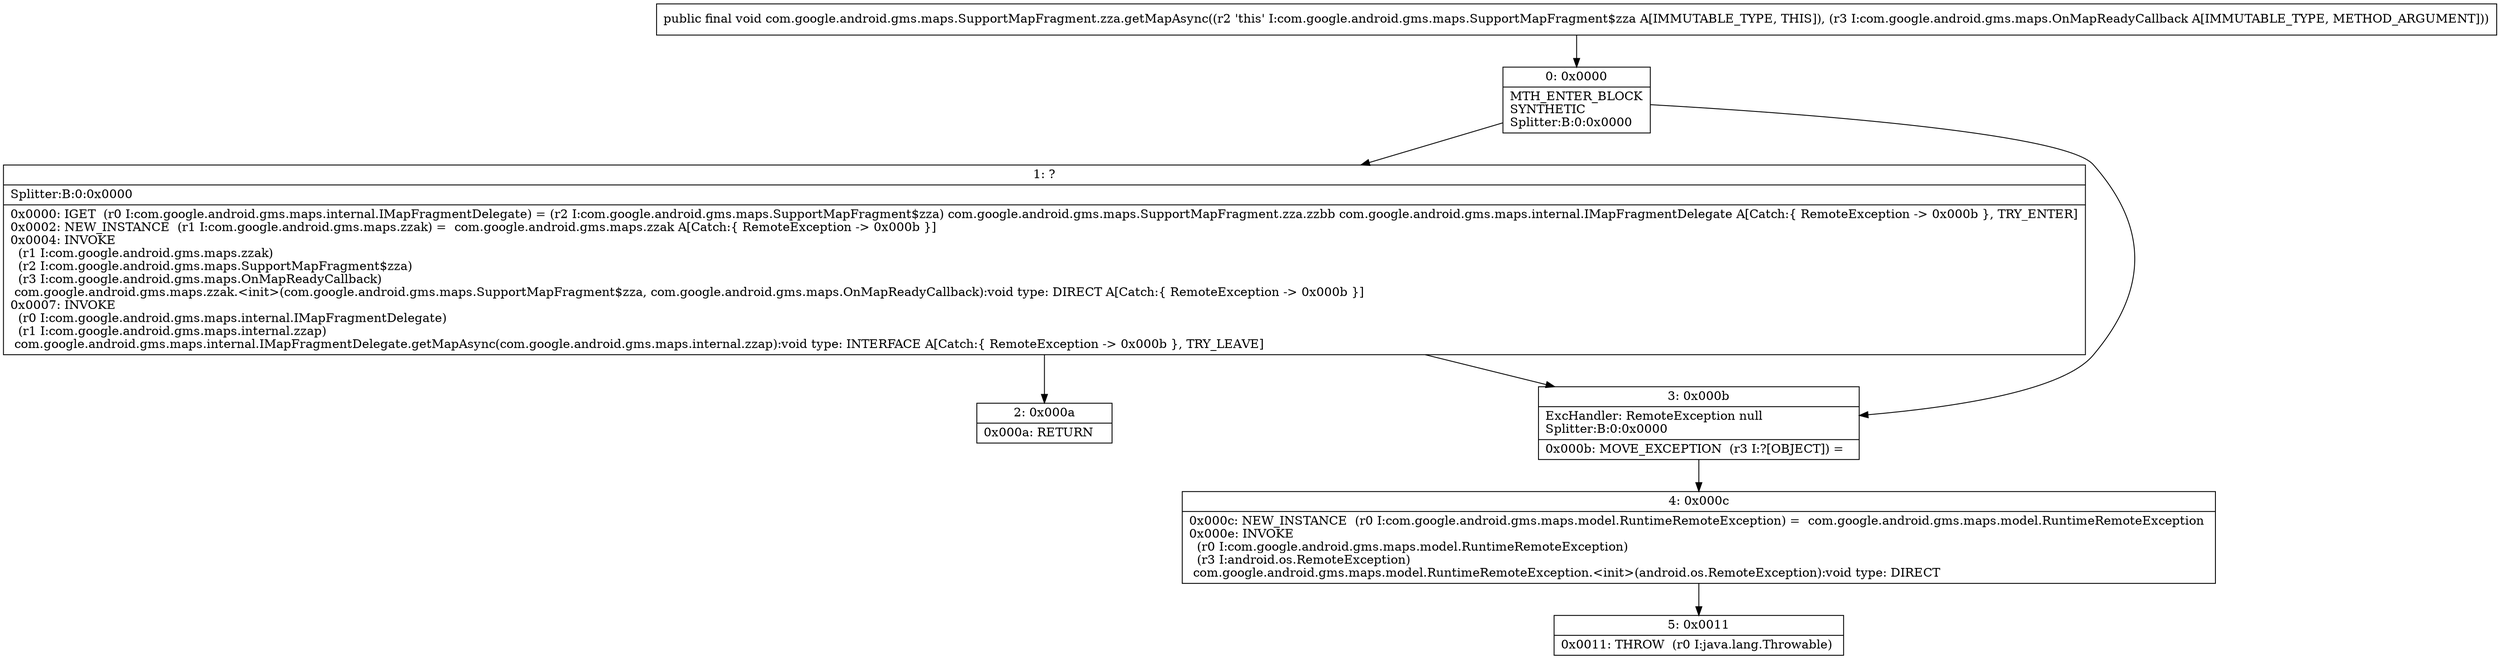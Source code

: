 digraph "CFG forcom.google.android.gms.maps.SupportMapFragment.zza.getMapAsync(Lcom\/google\/android\/gms\/maps\/OnMapReadyCallback;)V" {
Node_0 [shape=record,label="{0\:\ 0x0000|MTH_ENTER_BLOCK\lSYNTHETIC\lSplitter:B:0:0x0000\l}"];
Node_1 [shape=record,label="{1\:\ ?|Splitter:B:0:0x0000\l|0x0000: IGET  (r0 I:com.google.android.gms.maps.internal.IMapFragmentDelegate) = (r2 I:com.google.android.gms.maps.SupportMapFragment$zza) com.google.android.gms.maps.SupportMapFragment.zza.zzbb com.google.android.gms.maps.internal.IMapFragmentDelegate A[Catch:\{ RemoteException \-\> 0x000b \}, TRY_ENTER]\l0x0002: NEW_INSTANCE  (r1 I:com.google.android.gms.maps.zzak) =  com.google.android.gms.maps.zzak A[Catch:\{ RemoteException \-\> 0x000b \}]\l0x0004: INVOKE  \l  (r1 I:com.google.android.gms.maps.zzak)\l  (r2 I:com.google.android.gms.maps.SupportMapFragment$zza)\l  (r3 I:com.google.android.gms.maps.OnMapReadyCallback)\l com.google.android.gms.maps.zzak.\<init\>(com.google.android.gms.maps.SupportMapFragment$zza, com.google.android.gms.maps.OnMapReadyCallback):void type: DIRECT A[Catch:\{ RemoteException \-\> 0x000b \}]\l0x0007: INVOKE  \l  (r0 I:com.google.android.gms.maps.internal.IMapFragmentDelegate)\l  (r1 I:com.google.android.gms.maps.internal.zzap)\l com.google.android.gms.maps.internal.IMapFragmentDelegate.getMapAsync(com.google.android.gms.maps.internal.zzap):void type: INTERFACE A[Catch:\{ RemoteException \-\> 0x000b \}, TRY_LEAVE]\l}"];
Node_2 [shape=record,label="{2\:\ 0x000a|0x000a: RETURN   \l}"];
Node_3 [shape=record,label="{3\:\ 0x000b|ExcHandler: RemoteException null\lSplitter:B:0:0x0000\l|0x000b: MOVE_EXCEPTION  (r3 I:?[OBJECT]) =  \l}"];
Node_4 [shape=record,label="{4\:\ 0x000c|0x000c: NEW_INSTANCE  (r0 I:com.google.android.gms.maps.model.RuntimeRemoteException) =  com.google.android.gms.maps.model.RuntimeRemoteException \l0x000e: INVOKE  \l  (r0 I:com.google.android.gms.maps.model.RuntimeRemoteException)\l  (r3 I:android.os.RemoteException)\l com.google.android.gms.maps.model.RuntimeRemoteException.\<init\>(android.os.RemoteException):void type: DIRECT \l}"];
Node_5 [shape=record,label="{5\:\ 0x0011|0x0011: THROW  (r0 I:java.lang.Throwable) \l}"];
MethodNode[shape=record,label="{public final void com.google.android.gms.maps.SupportMapFragment.zza.getMapAsync((r2 'this' I:com.google.android.gms.maps.SupportMapFragment$zza A[IMMUTABLE_TYPE, THIS]), (r3 I:com.google.android.gms.maps.OnMapReadyCallback A[IMMUTABLE_TYPE, METHOD_ARGUMENT])) }"];
MethodNode -> Node_0;
Node_0 -> Node_1;
Node_0 -> Node_3;
Node_1 -> Node_2;
Node_1 -> Node_3;
Node_3 -> Node_4;
Node_4 -> Node_5;
}

